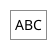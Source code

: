 {
  "sha1": "3b996emwqhxpcts2lxlzyp8atucxud0",
  "insertion": {
    "when": "2024-05-30T20:48:20.226Z",
    "user": "plantuml@gmail.com"
  }
}
@startregex
AB(?# this is an inline comment)C
@endregex
